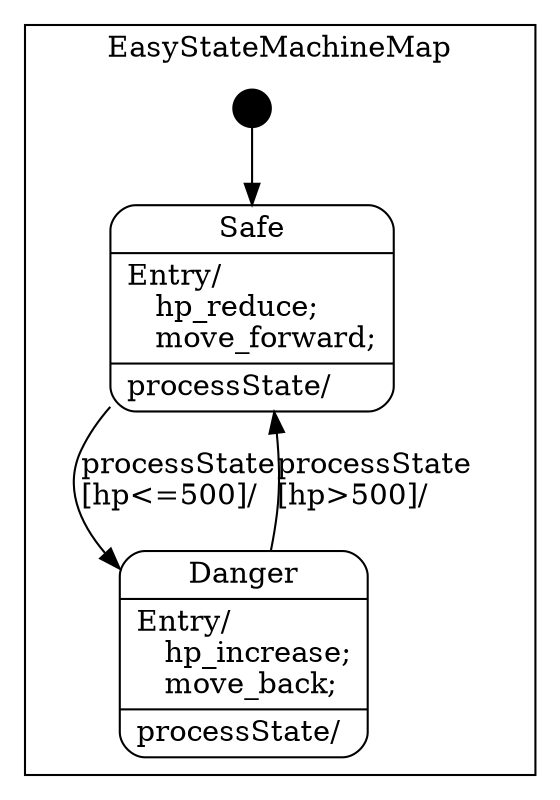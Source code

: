 digraph simple_state {

    node
        [shape=Mrecord width=1.5];

    subgraph cluster_EasyStateMachineMap {

        label="EasyStateMachineMap";

        //
        // States (Nodes)
        //

        "EasyStateMachineMap::Safe"
            [label="{Safe|Entry/\l&nbsp;&nbsp;&nbsp;hp_reduce;\l&nbsp;&nbsp;&nbsp;move_forward;\l|processState/\l}"];

        "EasyStateMachineMap::Danger"
            [label="{Danger|Entry/\l&nbsp;&nbsp;&nbsp;hp_increase;\l&nbsp;&nbsp;&nbsp;move_back;\l|processState/\l}"];

        "%start"
            [label="" shape=circle style=filled fillcolor=black width=0.25];

        //
        // Transitions (Edges)
        //

        "EasyStateMachineMap::Safe" -> "EasyStateMachineMap::Danger"
            [label="processState\l\[hp<=500\]/\l"];

        "EasyStateMachineMap::Danger" -> "EasyStateMachineMap::Safe"
            [label="processState\l\[hp>500\]/\l"];

        "%start" -> "EasyStateMachineMap::Safe"
    }

}
